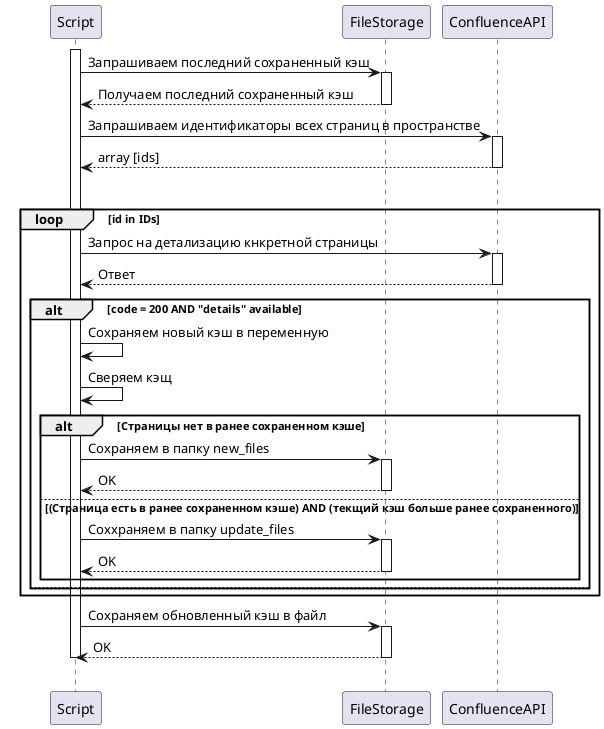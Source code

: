 @startuml

participant Script
participant FileStorage as FS
participant ConfluenceAPI

activate Script
Script -> FS: Запрашиваем последний сохраненный кэш
activate FS
FS --> Script: Получаем последний сохраненный кэш
deactivate FS
Script -> ConfluenceAPI: Запрашиваем идентификаторы всех страниц в пространстве
activate ConfluenceAPI
ConfluenceAPI --> Script: array [ids]
deactivate ConfluenceAPI
alt code = 200
    loop id in IDs
        Script -> ConfluenceAPI: Запрос на детализацию кнкретной страницы
        activate ConfluenceAPI
        ConfluenceAPI --> Script: Ответ
        deactivate ConfluenceAPI
        alt code = 200 AND "details" available
            Script -> Script: Сохраняем новый кэш в переменную
            Script -> Script: Сверяем кэщ
            alt Страницы нет в ранее сохраненном кэше 
                Script -> FS: Сохраняем в папку new_files
                activate FS
                FS --> Script: OK
                deactivate FS
            else (Страница есть в ранее сохраненном кэше) AND (текщий кэш больше ранее сохраненного)
                Script -> FS: Соххраняем в папку update_files
                activate FS
                FS --> Script: OK
                deactivate FS
            end
        else
        end
    end
    Script -> FS: Сохраняем обновленный кэш в файл
    activate FS
    FS --> Script: OK
    deactivate FS
else code != 200
deactivate Script
@enduml
